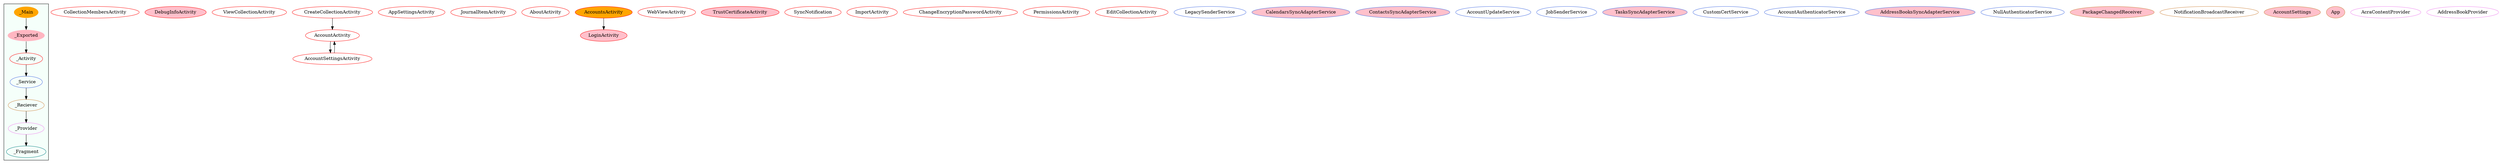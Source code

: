 digraph G {
subgraph cluster_legend{ 
bgcolor=mintcream;
_Activity[color = red];
_Service[color = royalblue];
_Provider[color = violet];
_Reciever[color = peru];
_Fragment[color = teal];
_Main[style=filled, fillcolor=orange, color = mintcream];
_Exported[style=filled, fillcolor=lightpink, color = mintcream];
_Main -> _Exported -> _Activity -> _Service -> _Reciever -> _Provider -> _Fragment; 
}
CollectionMembersActivity[color = red];
DebugInfoActivity[style=filled, fillcolor=pink, color = red];
ViewCollectionActivity[color = red];
AccountActivity[color = red];
AppSettingsActivity[color = red];
JournalItemActivity[color = red];
AboutActivity[color = red];
LoginActivity[style=filled, fillcolor=pink, color = red];
WebViewActivity[color = red];
TrustCertificateActivity[style=filled, fillcolor=pink, color = red];
SyncNotification[color = red];
CreateCollectionActivity[color = red];
ImportActivity[color = red];
ChangeEncryptionPasswordActivity[color = red];
PermissionsActivity[color = red];
EditCollectionActivity[color = red];
AccountSettingsActivity[color = red];
AccountsActivity[style=filled, fillcolor=orange, color = red];
LegacySenderService[color = royalblue];
CalendarsSyncAdapterService[style=filled, fillcolor=pink, color = royalblue];
ContactsSyncAdapterService[style=filled, fillcolor=pink, color = royalblue];
AccountUpdateService[color = royalblue];
JobSenderService[color = royalblue];
TasksSyncAdapterService[style=filled, fillcolor=pink, color = royalblue];
CustomCertService[color = royalblue];
AccountAuthenticatorService[color = royalblue];
AddressBooksSyncAdapterService[style=filled, fillcolor=pink, color = royalblue];
NullAuthenticatorService[color = royalblue];
PackageChangedReceiver[style=filled, fillcolor=pink, color = peru];
NotificationBroadcastReceiver[color = peru];
AccountSettings[style=filled, fillcolor=pink, color = peru];
App[style=filled, fillcolor=pink, color = peru];
AcraContentProvider[color = violet];
AddressBookProvider[color = violet];
AccountActivity->AccountSettingsActivity;
AccountSettingsActivity->AccountActivity;
CreateCollectionActivity->AccountActivity;
AccountsActivity->LoginActivity;
}
